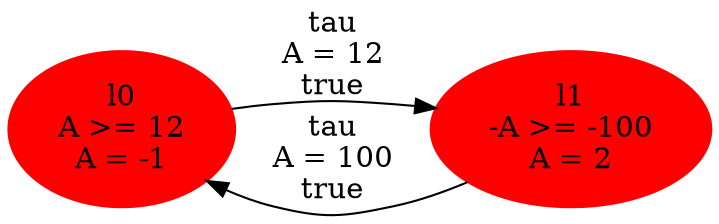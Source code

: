 digraph hybridreach {
 rankdir=LR;
 size="8,5"
0 [label="l0\nA >= 12\nA = -1",color=red, style=filled];
1 [label="l1\n-A >= -100\nA = 2",color=red, style=filled];
0 -> 1 [label="tau\nA = 12\ntrue"];
1 -> 0 [label="tau\nA = 100\ntrue"];
}